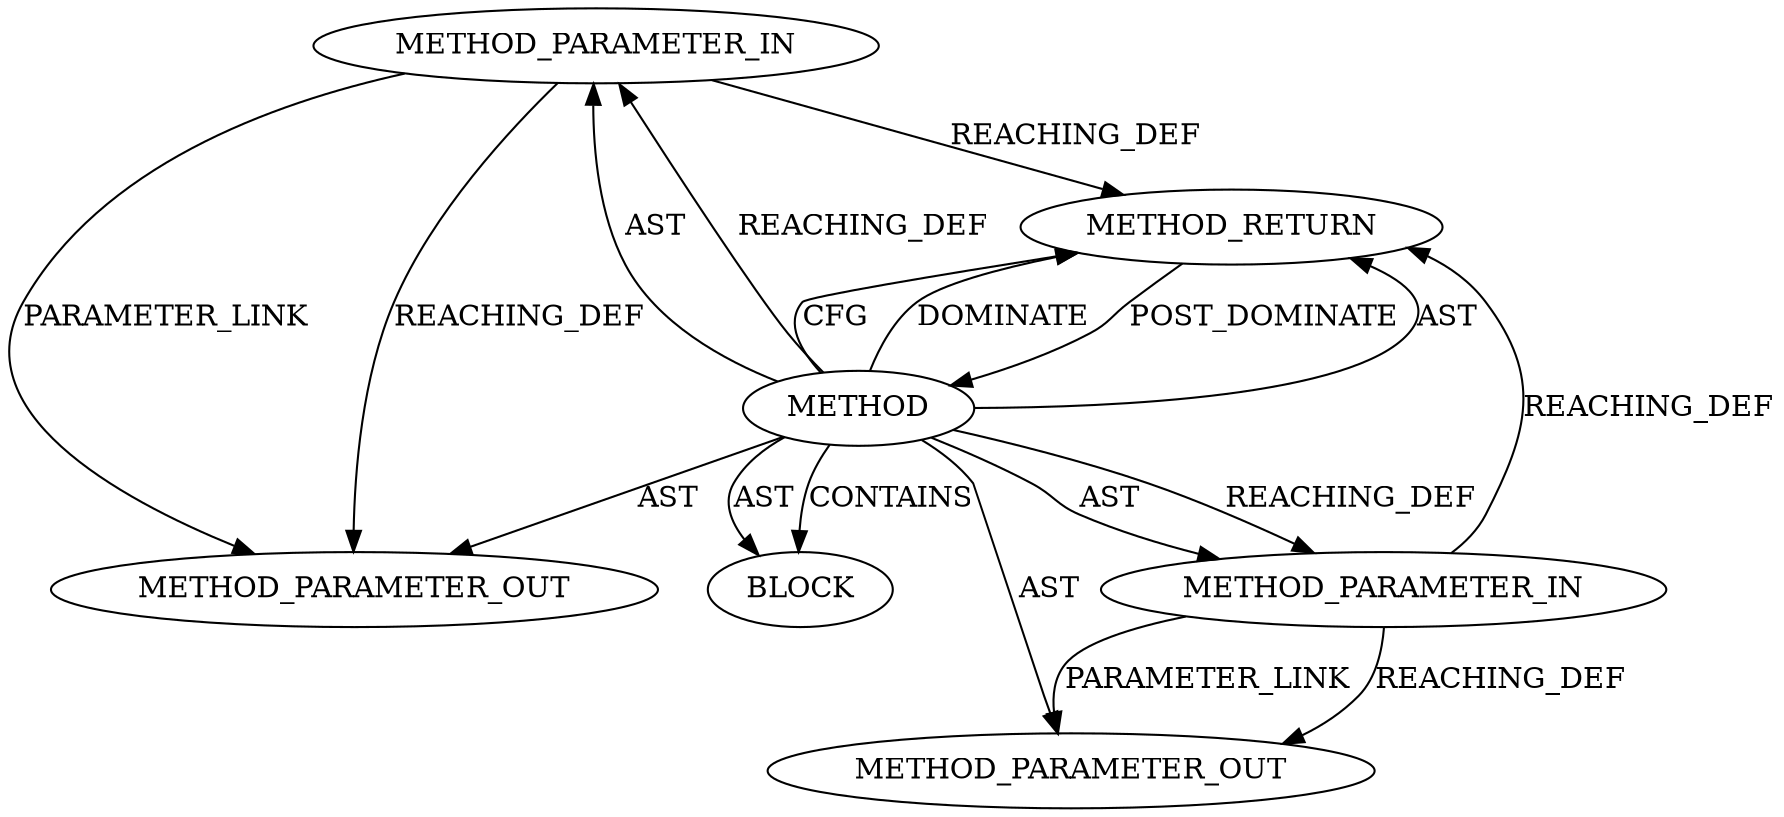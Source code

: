 digraph {
  26511 [label=METHOD_PARAMETER_IN ORDER=1 CODE="p1" IS_VARIADIC=false TYPE_FULL_NAME="ANY" EVALUATION_STRATEGY="BY_VALUE" INDEX=1 NAME="p1"]
  27600 [label=METHOD_PARAMETER_OUT ORDER=2 CODE="p2" IS_VARIADIC=false TYPE_FULL_NAME="ANY" EVALUATION_STRATEGY="BY_VALUE" INDEX=2 NAME="p2"]
  26513 [label=BLOCK ORDER=1 ARGUMENT_INDEX=1 CODE="<empty>" TYPE_FULL_NAME="ANY"]
  27599 [label=METHOD_PARAMETER_OUT ORDER=1 CODE="p1" IS_VARIADIC=false TYPE_FULL_NAME="ANY" EVALUATION_STRATEGY="BY_VALUE" INDEX=1 NAME="p1"]
  26514 [label=METHOD_RETURN ORDER=2 CODE="RET" TYPE_FULL_NAME="ANY" EVALUATION_STRATEGY="BY_VALUE"]
  26510 [label=METHOD AST_PARENT_TYPE="NAMESPACE_BLOCK" AST_PARENT_FULL_NAME="<global>" ORDER=0 CODE="<empty>" FULL_NAME="BN_div_word" IS_EXTERNAL=true FILENAME="<empty>" SIGNATURE="" NAME="BN_div_word"]
  26512 [label=METHOD_PARAMETER_IN ORDER=2 CODE="p2" IS_VARIADIC=false TYPE_FULL_NAME="ANY" EVALUATION_STRATEGY="BY_VALUE" INDEX=2 NAME="p2"]
  26510 -> 26512 [label=REACHING_DEF VARIABLE=""]
  26510 -> 26513 [label=CONTAINS ]
  26510 -> 26514 [label=AST ]
  26512 -> 26514 [label=REACHING_DEF VARIABLE="p2"]
  26510 -> 26514 [label=CFG ]
  26510 -> 27599 [label=AST ]
  26511 -> 27599 [label=PARAMETER_LINK ]
  26510 -> 26514 [label=DOMINATE ]
  26510 -> 26512 [label=AST ]
  26511 -> 26514 [label=REACHING_DEF VARIABLE="p1"]
  26510 -> 26513 [label=AST ]
  26510 -> 26511 [label=AST ]
  26514 -> 26510 [label=POST_DOMINATE ]
  26512 -> 27600 [label=REACHING_DEF VARIABLE="p2"]
  26512 -> 27600 [label=PARAMETER_LINK ]
  26510 -> 26511 [label=REACHING_DEF VARIABLE=""]
  26511 -> 27599 [label=REACHING_DEF VARIABLE="p1"]
  26510 -> 27600 [label=AST ]
}
